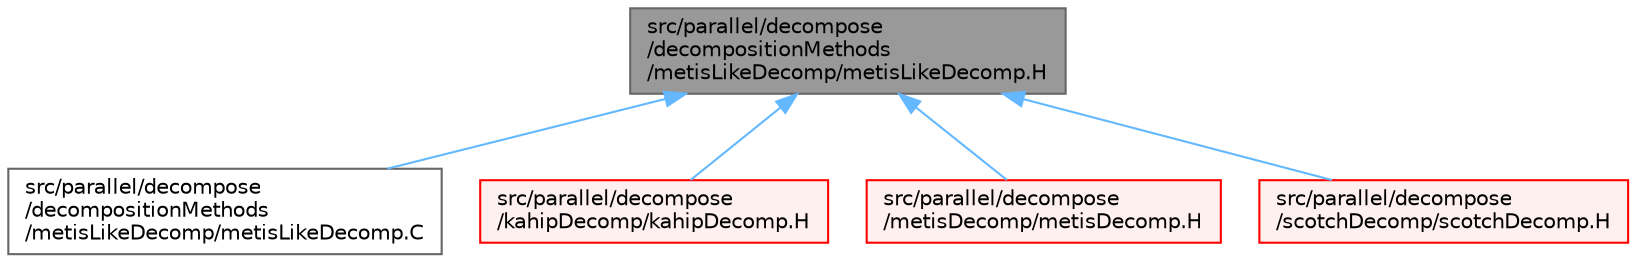 digraph "src/parallel/decompose/decompositionMethods/metisLikeDecomp/metisLikeDecomp.H"
{
 // LATEX_PDF_SIZE
  bgcolor="transparent";
  edge [fontname=Helvetica,fontsize=10,labelfontname=Helvetica,labelfontsize=10];
  node [fontname=Helvetica,fontsize=10,shape=box,height=0.2,width=0.4];
  Node1 [id="Node000001",label="src/parallel/decompose\l/decompositionMethods\l/metisLikeDecomp/metisLikeDecomp.H",height=0.2,width=0.4,color="gray40", fillcolor="grey60", style="filled", fontcolor="black",tooltip=" "];
  Node1 -> Node2 [id="edge1_Node000001_Node000002",dir="back",color="steelblue1",style="solid",tooltip=" "];
  Node2 [id="Node000002",label="src/parallel/decompose\l/decompositionMethods\l/metisLikeDecomp/metisLikeDecomp.C",height=0.2,width=0.4,color="grey40", fillcolor="white", style="filled",URL="$metisLikeDecomp_8C.html",tooltip=" "];
  Node1 -> Node3 [id="edge2_Node000001_Node000003",dir="back",color="steelblue1",style="solid",tooltip=" "];
  Node3 [id="Node000003",label="src/parallel/decompose\l/kahipDecomp/kahipDecomp.H",height=0.2,width=0.4,color="red", fillcolor="#FFF0F0", style="filled",URL="$kahipDecomp_8H.html",tooltip=" "];
  Node1 -> Node6 [id="edge3_Node000001_Node000006",dir="back",color="steelblue1",style="solid",tooltip=" "];
  Node6 [id="Node000006",label="src/parallel/decompose\l/metisDecomp/metisDecomp.H",height=0.2,width=0.4,color="red", fillcolor="#FFF0F0", style="filled",URL="$metisDecomp_8H.html",tooltip=" "];
  Node1 -> Node9 [id="edge4_Node000001_Node000009",dir="back",color="steelblue1",style="solid",tooltip=" "];
  Node9 [id="Node000009",label="src/parallel/decompose\l/scotchDecomp/scotchDecomp.H",height=0.2,width=0.4,color="red", fillcolor="#FFF0F0", style="filled",URL="$scotchDecomp_8H.html",tooltip=" "];
}
